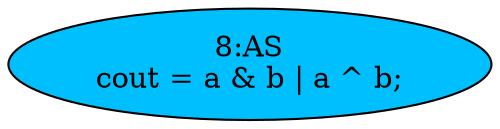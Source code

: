 strict digraph "" {
	node [label="\N"];
	"8:AS"	[ast="<pyverilog.vparser.ast.Assign object at 0x7f2e7939f2d0>",
		def_var="['cout']",
		fillcolor=deepskyblue,
		label="8:AS
cout = a & b | a ^ b;",
		statements="[]",
		style=filled,
		typ=Assign,
		use_var="['a', 'b', 'a', 'b']"];
}
